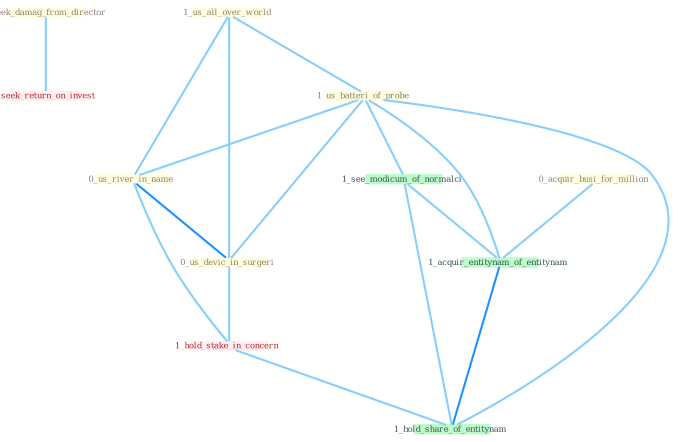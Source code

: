 Graph G{ 
    node
    [shape=polygon,style=filled,width=.5,height=.06,color="#BDFCC9",fixedsize=true,fontsize=4,
    fontcolor="#2f4f4f"];
    {node
    [color="#ffffe0", fontcolor="#8b7d6b"] "1_seek_damag_from_director " "1_us_all_over_world " "0_acquir_busi_for_million " "1_us_batteri_of_probe " "0_us_river_in_name " "0_us_devic_in_surgeri "}
{node [color="#fff0f5", fontcolor="#b22222"] "1_hold_stake_in_concern " "0_seek_return_on_invest "}
edge [color="#B0E2FF"];

	"1_seek_damag_from_director " -- "0_seek_return_on_invest " [w="1", color="#87cefa" ];
	"1_us_all_over_world " -- "1_us_batteri_of_probe " [w="1", color="#87cefa" ];
	"1_us_all_over_world " -- "0_us_river_in_name " [w="1", color="#87cefa" ];
	"1_us_all_over_world " -- "0_us_devic_in_surgeri " [w="1", color="#87cefa" ];
	"0_acquir_busi_for_million " -- "1_acquir_entitynam_of_entitynam " [w="1", color="#87cefa" ];
	"1_us_batteri_of_probe " -- "0_us_river_in_name " [w="1", color="#87cefa" ];
	"1_us_batteri_of_probe " -- "0_us_devic_in_surgeri " [w="1", color="#87cefa" ];
	"1_us_batteri_of_probe " -- "1_see_modicum_of_normalci " [w="1", color="#87cefa" ];
	"1_us_batteri_of_probe " -- "1_acquir_entitynam_of_entitynam " [w="1", color="#87cefa" ];
	"1_us_batteri_of_probe " -- "1_hold_share_of_entitynam " [w="1", color="#87cefa" ];
	"0_us_river_in_name " -- "0_us_devic_in_surgeri " [w="2", color="#1e90ff" , len=0.8];
	"0_us_river_in_name " -- "1_hold_stake_in_concern " [w="1", color="#87cefa" ];
	"0_us_devic_in_surgeri " -- "1_hold_stake_in_concern " [w="1", color="#87cefa" ];
	"1_hold_stake_in_concern " -- "1_hold_share_of_entitynam " [w="1", color="#87cefa" ];
	"1_see_modicum_of_normalci " -- "1_acquir_entitynam_of_entitynam " [w="1", color="#87cefa" ];
	"1_see_modicum_of_normalci " -- "1_hold_share_of_entitynam " [w="1", color="#87cefa" ];
	"1_acquir_entitynam_of_entitynam " -- "1_hold_share_of_entitynam " [w="2", color="#1e90ff" , len=0.8];
}